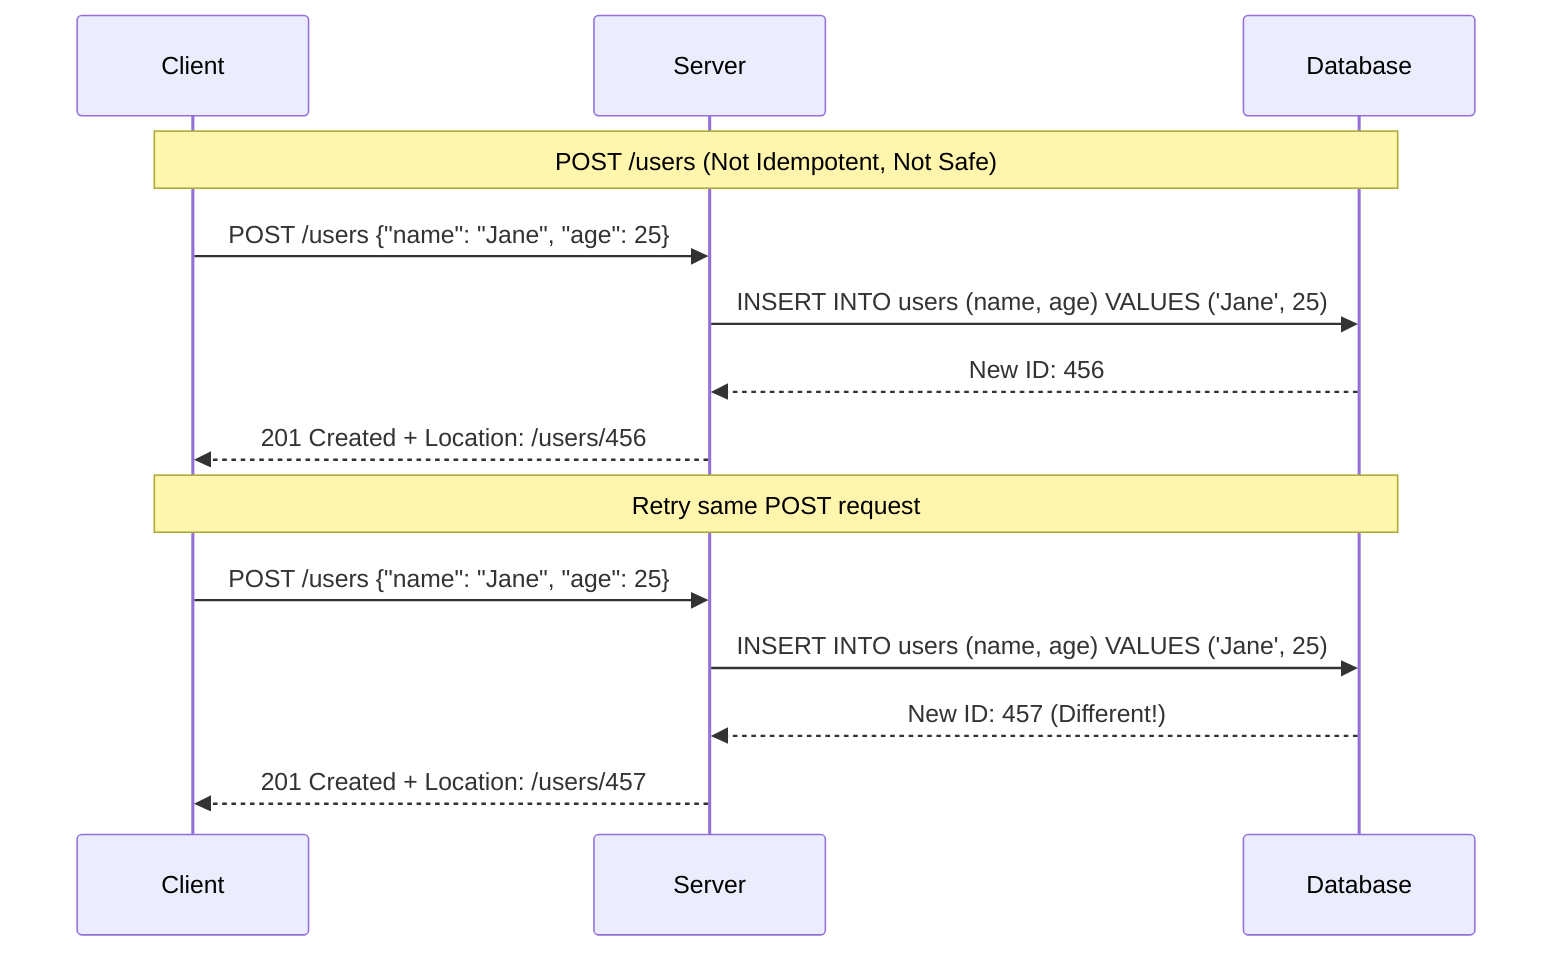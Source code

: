 sequenceDiagram
    participant C as Client
    participant S as Server
    participant DB as Database
    
    Note over C,DB: POST /users (Not Idempotent, Not Safe)
    C->>S: POST /users {"name": "Jane", "age": 25}
    S->>DB: INSERT INTO users (name, age) VALUES ('Jane', 25)
    DB-->>S: New ID: 456
    S-->>C: 201 Created + Location: /users/456
    
    Note over C,DB: Retry same POST request
    C->>S: POST /users {"name": "Jane", "age": 25}
    S->>DB: INSERT INTO users (name, age) VALUES ('Jane', 25)
    DB-->>S: New ID: 457 (Different!)
    S-->>C: 201 Created + Location: /users/457